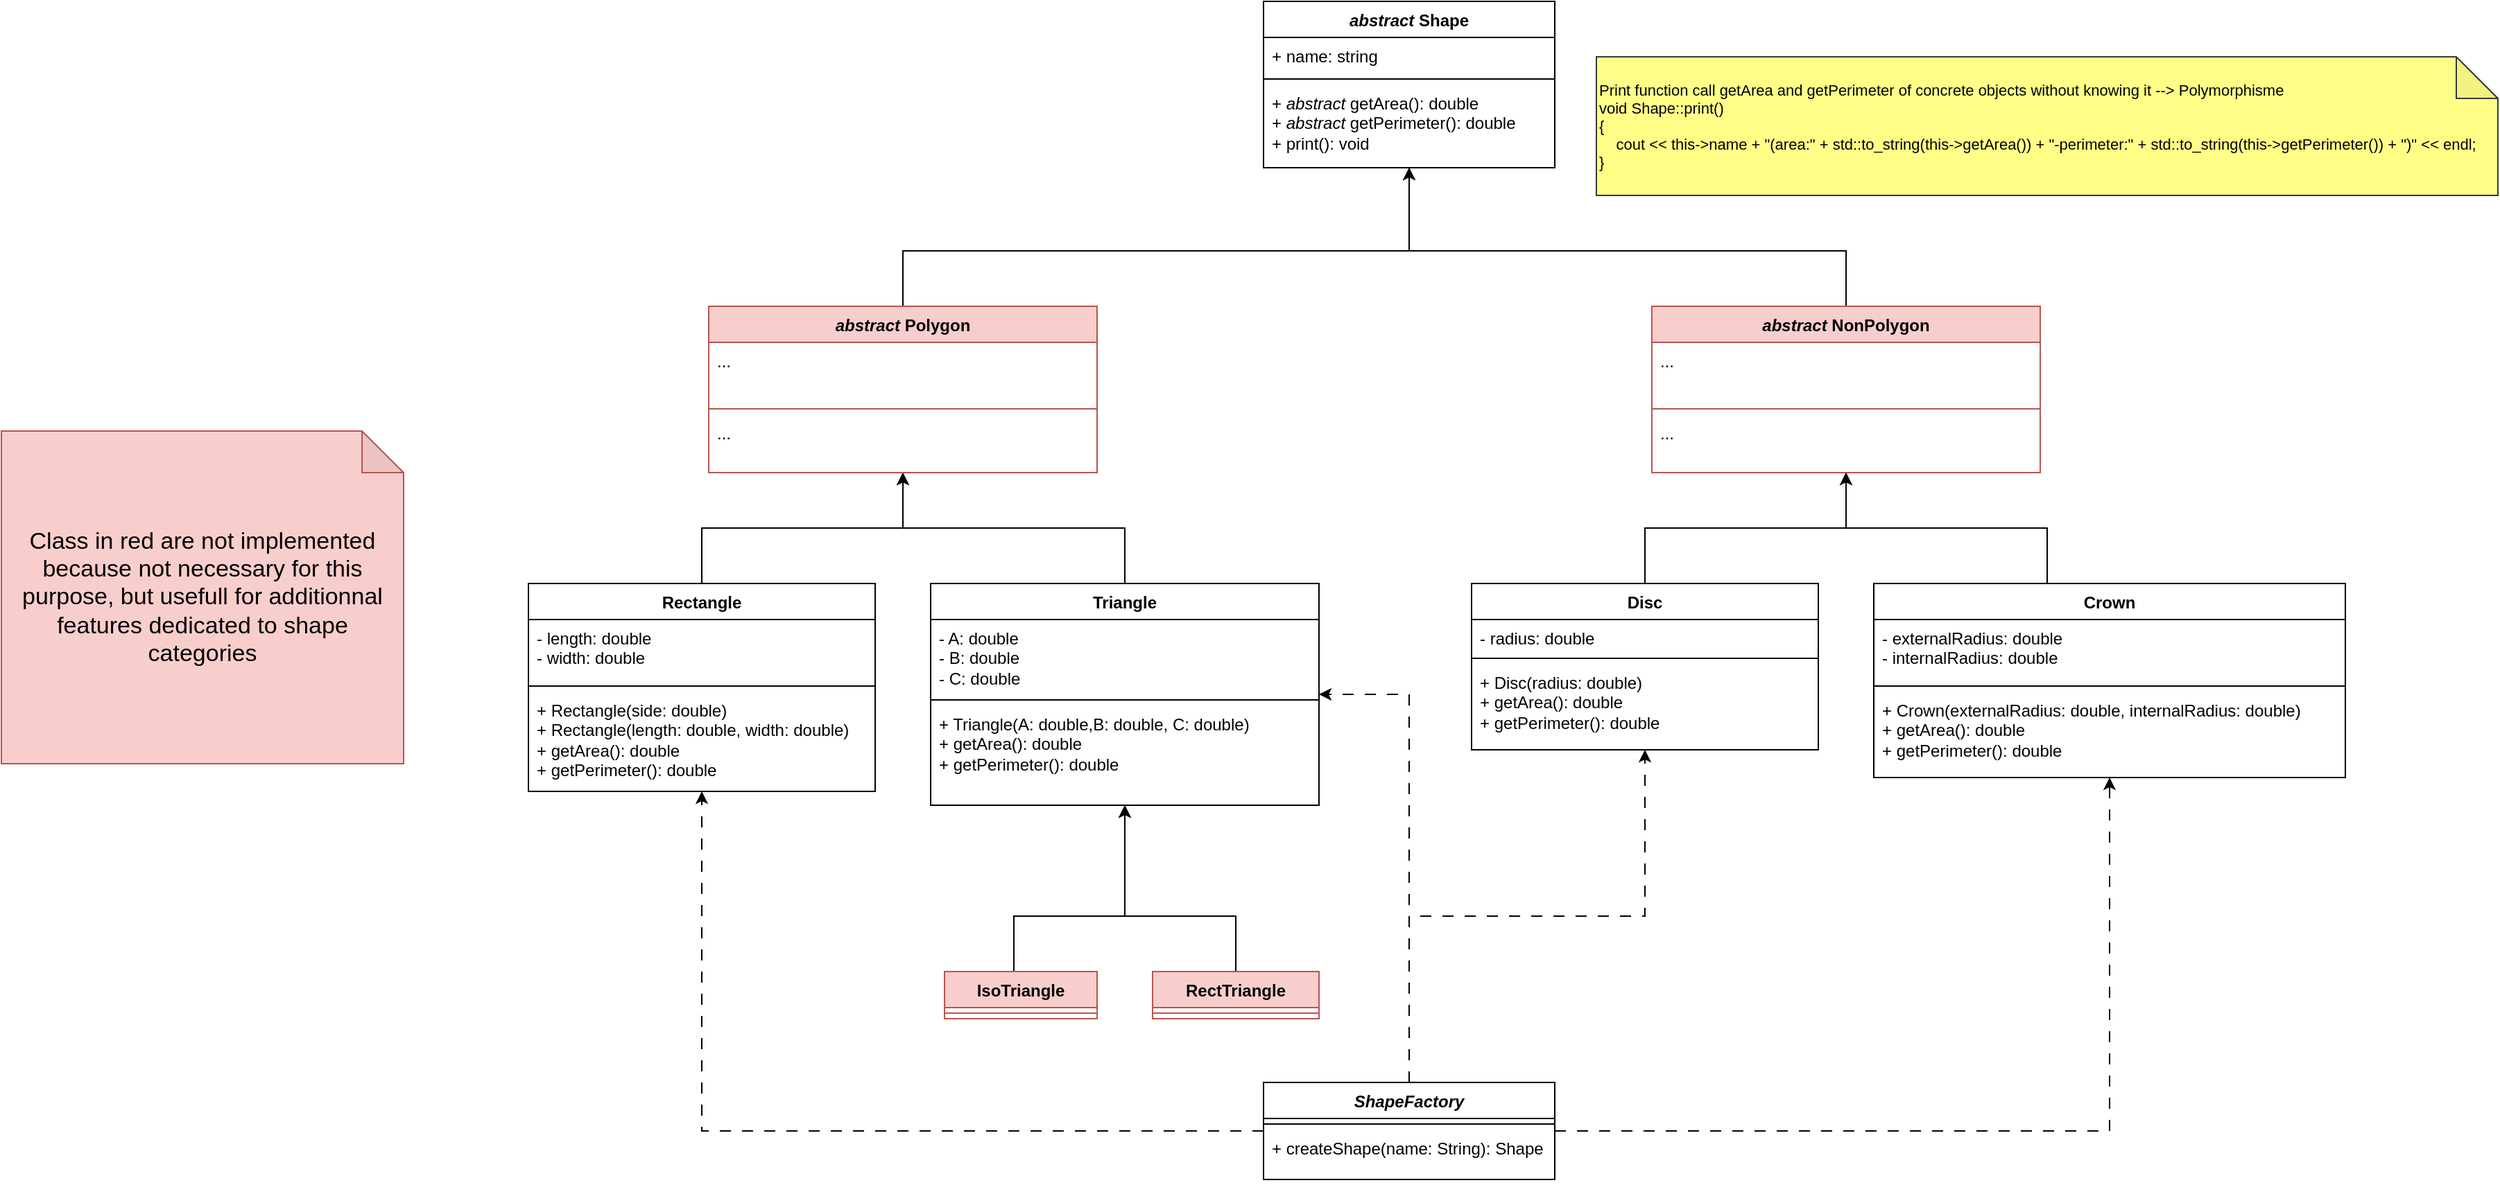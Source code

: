 <mxfile version="21.6.5" type="github">
  <diagram name="Page-1" id="phjLB51XwM0DjDmtoRBh">
    <mxGraphModel dx="2620" dy="976" grid="1" gridSize="10" guides="1" tooltips="1" connect="1" arrows="1" fold="1" page="1" pageScale="1" pageWidth="827" pageHeight="1169" math="0" shadow="0">
      <root>
        <mxCell id="0" />
        <mxCell id="1" parent="0" />
        <mxCell id="9Tjhe4GrTpZhagCLWu9C-1" value="&lt;i&gt;abstract &lt;/i&gt;Shape" style="swimlane;fontStyle=1;align=center;verticalAlign=top;childLayout=stackLayout;horizontal=1;startSize=26;horizontalStack=0;resizeParent=1;resizeParentMax=0;resizeLast=0;collapsible=1;marginBottom=0;whiteSpace=wrap;html=1;" parent="1" vertex="1">
          <mxGeometry x="520" y="20" width="210" height="120" as="geometry" />
        </mxCell>
        <mxCell id="9Tjhe4GrTpZhagCLWu9C-2" value="+ name: string" style="text;strokeColor=none;fillColor=none;align=left;verticalAlign=top;spacingLeft=4;spacingRight=4;overflow=hidden;rotatable=0;points=[[0,0.5],[1,0.5]];portConstraint=eastwest;whiteSpace=wrap;html=1;" parent="9Tjhe4GrTpZhagCLWu9C-1" vertex="1">
          <mxGeometry y="26" width="210" height="26" as="geometry" />
        </mxCell>
        <mxCell id="9Tjhe4GrTpZhagCLWu9C-3" value="" style="line;strokeWidth=1;fillColor=none;align=left;verticalAlign=middle;spacingTop=-1;spacingLeft=3;spacingRight=3;rotatable=0;labelPosition=right;points=[];portConstraint=eastwest;strokeColor=inherit;" parent="9Tjhe4GrTpZhagCLWu9C-1" vertex="1">
          <mxGeometry y="52" width="210" height="8" as="geometry" />
        </mxCell>
        <mxCell id="9Tjhe4GrTpZhagCLWu9C-4" value="+ &lt;i&gt;abstract &lt;/i&gt;getArea(): double&lt;br&gt;+ &lt;i&gt;abstract &lt;/i&gt;getPerimeter(): double&lt;br&gt;+ print(): void" style="text;strokeColor=none;fillColor=none;align=left;verticalAlign=top;spacingLeft=4;spacingRight=4;overflow=hidden;rotatable=0;points=[[0,0.5],[1,0.5]];portConstraint=eastwest;whiteSpace=wrap;html=1;" parent="9Tjhe4GrTpZhagCLWu9C-1" vertex="1">
          <mxGeometry y="60" width="210" height="60" as="geometry" />
        </mxCell>
        <mxCell id="9Tjhe4GrTpZhagCLWu9C-55" style="edgeStyle=orthogonalEdgeStyle;rounded=0;orthogonalLoop=1;jettySize=auto;html=1;" parent="1" source="9Tjhe4GrTpZhagCLWu9C-5" target="9Tjhe4GrTpZhagCLWu9C-43" edge="1">
          <mxGeometry relative="1" as="geometry">
            <Array as="points">
              <mxPoint x="115" y="400" />
              <mxPoint x="260" y="400" />
            </Array>
          </mxGeometry>
        </mxCell>
        <mxCell id="9Tjhe4GrTpZhagCLWu9C-5" value="Rectangle" style="swimlane;fontStyle=1;align=center;verticalAlign=top;childLayout=stackLayout;horizontal=1;startSize=26;horizontalStack=0;resizeParent=1;resizeParentMax=0;resizeLast=0;collapsible=1;marginBottom=0;whiteSpace=wrap;html=1;" parent="1" vertex="1">
          <mxGeometry x="-10" y="440" width="250" height="150" as="geometry" />
        </mxCell>
        <mxCell id="9Tjhe4GrTpZhagCLWu9C-6" value="- length: double&lt;br&gt;- width: double" style="text;strokeColor=none;fillColor=none;align=left;verticalAlign=top;spacingLeft=4;spacingRight=4;overflow=hidden;rotatable=0;points=[[0,0.5],[1,0.5]];portConstraint=eastwest;whiteSpace=wrap;html=1;" parent="9Tjhe4GrTpZhagCLWu9C-5" vertex="1">
          <mxGeometry y="26" width="250" height="44" as="geometry" />
        </mxCell>
        <mxCell id="9Tjhe4GrTpZhagCLWu9C-7" value="" style="line;strokeWidth=1;fillColor=none;align=left;verticalAlign=middle;spacingTop=-1;spacingLeft=3;spacingRight=3;rotatable=0;labelPosition=right;points=[];portConstraint=eastwest;strokeColor=inherit;" parent="9Tjhe4GrTpZhagCLWu9C-5" vertex="1">
          <mxGeometry y="70" width="250" height="8" as="geometry" />
        </mxCell>
        <mxCell id="9Tjhe4GrTpZhagCLWu9C-8" value="+ Rectangle(side: double)&lt;br&gt;+ Rectangle(length: double, width: double)&lt;br&gt;+&amp;nbsp;getArea(): double&lt;br style=&quot;border-color: var(--border-color);&quot;&gt;+&amp;nbsp;getPerimeter(): double" style="text;strokeColor=none;fillColor=none;align=left;verticalAlign=top;spacingLeft=4;spacingRight=4;overflow=hidden;rotatable=0;points=[[0,0.5],[1,0.5]];portConstraint=eastwest;whiteSpace=wrap;html=1;" parent="9Tjhe4GrTpZhagCLWu9C-5" vertex="1">
          <mxGeometry y="78" width="250" height="72" as="geometry" />
        </mxCell>
        <mxCell id="9Tjhe4GrTpZhagCLWu9C-56" style="edgeStyle=orthogonalEdgeStyle;rounded=0;orthogonalLoop=1;jettySize=auto;html=1;" parent="1" source="9Tjhe4GrTpZhagCLWu9C-9" target="9Tjhe4GrTpZhagCLWu9C-43" edge="1">
          <mxGeometry relative="1" as="geometry">
            <Array as="points">
              <mxPoint x="420" y="400" />
              <mxPoint x="260" y="400" />
            </Array>
          </mxGeometry>
        </mxCell>
        <mxCell id="9Tjhe4GrTpZhagCLWu9C-9" value="Triangle" style="swimlane;fontStyle=1;align=center;verticalAlign=top;childLayout=stackLayout;horizontal=1;startSize=26;horizontalStack=0;resizeParent=1;resizeParentMax=0;resizeLast=0;collapsible=1;marginBottom=0;whiteSpace=wrap;html=1;" parent="1" vertex="1">
          <mxGeometry x="280" y="440" width="280" height="160" as="geometry" />
        </mxCell>
        <mxCell id="9Tjhe4GrTpZhagCLWu9C-10" value="- A: double&lt;br&gt;- B: double&lt;br&gt;- C: double" style="text;strokeColor=none;fillColor=none;align=left;verticalAlign=top;spacingLeft=4;spacingRight=4;overflow=hidden;rotatable=0;points=[[0,0.5],[1,0.5]];portConstraint=eastwest;whiteSpace=wrap;html=1;" parent="9Tjhe4GrTpZhagCLWu9C-9" vertex="1">
          <mxGeometry y="26" width="280" height="54" as="geometry" />
        </mxCell>
        <mxCell id="9Tjhe4GrTpZhagCLWu9C-11" value="" style="line;strokeWidth=1;fillColor=none;align=left;verticalAlign=middle;spacingTop=-1;spacingLeft=3;spacingRight=3;rotatable=0;labelPosition=right;points=[];portConstraint=eastwest;strokeColor=inherit;" parent="9Tjhe4GrTpZhagCLWu9C-9" vertex="1">
          <mxGeometry y="80" width="280" height="8" as="geometry" />
        </mxCell>
        <mxCell id="9Tjhe4GrTpZhagCLWu9C-12" value="+ Triangle(A: double,B: double, C: double)&lt;br&gt;+&amp;nbsp;getArea(): double&lt;br style=&quot;border-color: var(--border-color);&quot;&gt;+&amp;nbsp;getPerimeter(): double" style="text;strokeColor=none;fillColor=none;align=left;verticalAlign=top;spacingLeft=4;spacingRight=4;overflow=hidden;rotatable=0;points=[[0,0.5],[1,0.5]];portConstraint=eastwest;whiteSpace=wrap;html=1;" parent="9Tjhe4GrTpZhagCLWu9C-9" vertex="1">
          <mxGeometry y="88" width="280" height="72" as="geometry" />
        </mxCell>
        <mxCell id="9Tjhe4GrTpZhagCLWu9C-60" style="edgeStyle=orthogonalEdgeStyle;rounded=0;orthogonalLoop=1;jettySize=auto;html=1;" parent="1" source="9Tjhe4GrTpZhagCLWu9C-13" target="9Tjhe4GrTpZhagCLWu9C-4" edge="1">
          <mxGeometry relative="1" as="geometry">
            <Array as="points">
              <mxPoint x="940" y="200" />
              <mxPoint x="625" y="200" />
            </Array>
          </mxGeometry>
        </mxCell>
        <mxCell id="9Tjhe4GrTpZhagCLWu9C-13" value="&lt;i&gt;abstract &lt;/i&gt;NonPolygon" style="swimlane;fontStyle=1;align=center;verticalAlign=top;childLayout=stackLayout;horizontal=1;startSize=26;horizontalStack=0;resizeParent=1;resizeParentMax=0;resizeLast=0;collapsible=1;marginBottom=0;whiteSpace=wrap;html=1;fillColor=#f8cecc;strokeColor=#b85450;" parent="1" vertex="1">
          <mxGeometry x="800" y="240" width="280" height="120" as="geometry" />
        </mxCell>
        <mxCell id="9Tjhe4GrTpZhagCLWu9C-14" value="..." style="text;strokeColor=none;fillColor=none;align=left;verticalAlign=top;spacingLeft=4;spacingRight=4;overflow=hidden;rotatable=0;points=[[0,0.5],[1,0.5]];portConstraint=eastwest;whiteSpace=wrap;html=1;" parent="9Tjhe4GrTpZhagCLWu9C-13" vertex="1">
          <mxGeometry y="26" width="280" height="44" as="geometry" />
        </mxCell>
        <mxCell id="9Tjhe4GrTpZhagCLWu9C-15" value="" style="line;strokeWidth=1;fillColor=none;align=left;verticalAlign=middle;spacingTop=-1;spacingLeft=3;spacingRight=3;rotatable=0;labelPosition=right;points=[];portConstraint=eastwest;strokeColor=inherit;" parent="9Tjhe4GrTpZhagCLWu9C-13" vertex="1">
          <mxGeometry y="70" width="280" height="8" as="geometry" />
        </mxCell>
        <mxCell id="9Tjhe4GrTpZhagCLWu9C-16" value="..." style="text;strokeColor=none;fillColor=none;align=left;verticalAlign=top;spacingLeft=4;spacingRight=4;overflow=hidden;rotatable=0;points=[[0,0.5],[1,0.5]];portConstraint=eastwest;whiteSpace=wrap;html=1;" parent="9Tjhe4GrTpZhagCLWu9C-13" vertex="1">
          <mxGeometry y="78" width="280" height="42" as="geometry" />
        </mxCell>
        <mxCell id="9Tjhe4GrTpZhagCLWu9C-57" style="edgeStyle=orthogonalEdgeStyle;rounded=0;orthogonalLoop=1;jettySize=auto;html=1;" parent="1" source="9Tjhe4GrTpZhagCLWu9C-31" target="9Tjhe4GrTpZhagCLWu9C-16" edge="1">
          <mxGeometry relative="1" as="geometry">
            <Array as="points">
              <mxPoint x="795" y="400" />
              <mxPoint x="940" y="400" />
            </Array>
          </mxGeometry>
        </mxCell>
        <mxCell id="9Tjhe4GrTpZhagCLWu9C-31" value="Disc" style="swimlane;fontStyle=1;align=center;verticalAlign=top;childLayout=stackLayout;horizontal=1;startSize=26;horizontalStack=0;resizeParent=1;resizeParentMax=0;resizeLast=0;collapsible=1;marginBottom=0;whiteSpace=wrap;html=1;" parent="1" vertex="1">
          <mxGeometry x="670" y="440" width="250" height="120" as="geometry" />
        </mxCell>
        <mxCell id="9Tjhe4GrTpZhagCLWu9C-32" value="- radius: double" style="text;strokeColor=none;fillColor=none;align=left;verticalAlign=top;spacingLeft=4;spacingRight=4;overflow=hidden;rotatable=0;points=[[0,0.5],[1,0.5]];portConstraint=eastwest;whiteSpace=wrap;html=1;" parent="9Tjhe4GrTpZhagCLWu9C-31" vertex="1">
          <mxGeometry y="26" width="250" height="24" as="geometry" />
        </mxCell>
        <mxCell id="9Tjhe4GrTpZhagCLWu9C-33" value="" style="line;strokeWidth=1;fillColor=none;align=left;verticalAlign=middle;spacingTop=-1;spacingLeft=3;spacingRight=3;rotatable=0;labelPosition=right;points=[];portConstraint=eastwest;strokeColor=inherit;" parent="9Tjhe4GrTpZhagCLWu9C-31" vertex="1">
          <mxGeometry y="50" width="250" height="8" as="geometry" />
        </mxCell>
        <mxCell id="9Tjhe4GrTpZhagCLWu9C-34" value="+ Disc(radius: double)&lt;br&gt;+&amp;nbsp;getArea(): double&lt;br style=&quot;border-color: var(--border-color);&quot;&gt;+&amp;nbsp;getPerimeter(): double" style="text;strokeColor=none;fillColor=none;align=left;verticalAlign=top;spacingLeft=4;spacingRight=4;overflow=hidden;rotatable=0;points=[[0,0.5],[1,0.5]];portConstraint=eastwest;whiteSpace=wrap;html=1;" parent="9Tjhe4GrTpZhagCLWu9C-31" vertex="1">
          <mxGeometry y="58" width="250" height="62" as="geometry" />
        </mxCell>
        <mxCell id="9Tjhe4GrTpZhagCLWu9C-58" style="edgeStyle=orthogonalEdgeStyle;rounded=0;orthogonalLoop=1;jettySize=auto;html=1;" parent="1" source="9Tjhe4GrTpZhagCLWu9C-36" target="9Tjhe4GrTpZhagCLWu9C-16" edge="1">
          <mxGeometry relative="1" as="geometry">
            <Array as="points">
              <mxPoint x="1085" y="400" />
              <mxPoint x="940" y="400" />
            </Array>
          </mxGeometry>
        </mxCell>
        <mxCell id="9Tjhe4GrTpZhagCLWu9C-36" value="Crown" style="swimlane;fontStyle=1;align=center;verticalAlign=top;childLayout=stackLayout;horizontal=1;startSize=26;horizontalStack=0;resizeParent=1;resizeParentMax=0;resizeLast=0;collapsible=1;marginBottom=0;whiteSpace=wrap;html=1;" parent="1" vertex="1">
          <mxGeometry x="960" y="440" width="340" height="140" as="geometry" />
        </mxCell>
        <mxCell id="9Tjhe4GrTpZhagCLWu9C-37" value="- externalRadius: double&lt;br style=&quot;border-color: var(--border-color);&quot;&gt;- internalRadius: double" style="text;strokeColor=none;fillColor=none;align=left;verticalAlign=top;spacingLeft=4;spacingRight=4;overflow=hidden;rotatable=0;points=[[0,0.5],[1,0.5]];portConstraint=eastwest;whiteSpace=wrap;html=1;" parent="9Tjhe4GrTpZhagCLWu9C-36" vertex="1">
          <mxGeometry y="26" width="340" height="44" as="geometry" />
        </mxCell>
        <mxCell id="9Tjhe4GrTpZhagCLWu9C-38" value="" style="line;strokeWidth=1;fillColor=none;align=left;verticalAlign=middle;spacingTop=-1;spacingLeft=3;spacingRight=3;rotatable=0;labelPosition=right;points=[];portConstraint=eastwest;strokeColor=inherit;" parent="9Tjhe4GrTpZhagCLWu9C-36" vertex="1">
          <mxGeometry y="70" width="340" height="8" as="geometry" />
        </mxCell>
        <mxCell id="9Tjhe4GrTpZhagCLWu9C-39" value="+ Crown(externalRadius: double, internalRadius: double)&lt;br&gt;+&amp;nbsp;getArea(): double&lt;br style=&quot;border-color: var(--border-color);&quot;&gt;+&amp;nbsp;getPerimeter(): double" style="text;strokeColor=none;fillColor=none;align=left;verticalAlign=top;spacingLeft=4;spacingRight=4;overflow=hidden;rotatable=0;points=[[0,0.5],[1,0.5]];portConstraint=eastwest;whiteSpace=wrap;html=1;" parent="9Tjhe4GrTpZhagCLWu9C-36" vertex="1">
          <mxGeometry y="78" width="340" height="62" as="geometry" />
        </mxCell>
        <mxCell id="9Tjhe4GrTpZhagCLWu9C-59" style="edgeStyle=orthogonalEdgeStyle;rounded=0;orthogonalLoop=1;jettySize=auto;html=1;" parent="1" source="9Tjhe4GrTpZhagCLWu9C-40" target="9Tjhe4GrTpZhagCLWu9C-4" edge="1">
          <mxGeometry relative="1" as="geometry">
            <Array as="points">
              <mxPoint x="260" y="200" />
              <mxPoint x="625" y="200" />
            </Array>
          </mxGeometry>
        </mxCell>
        <mxCell id="9Tjhe4GrTpZhagCLWu9C-40" value="&lt;i&gt;abstract &lt;/i&gt;Polygon" style="swimlane;fontStyle=1;align=center;verticalAlign=top;childLayout=stackLayout;horizontal=1;startSize=26;horizontalStack=0;resizeParent=1;resizeParentMax=0;resizeLast=0;collapsible=1;marginBottom=0;whiteSpace=wrap;html=1;fillColor=#f8cecc;strokeColor=#b85450;" parent="1" vertex="1">
          <mxGeometry x="120" y="240" width="280" height="120" as="geometry" />
        </mxCell>
        <mxCell id="9Tjhe4GrTpZhagCLWu9C-41" value="..." style="text;strokeColor=none;fillColor=none;align=left;verticalAlign=top;spacingLeft=4;spacingRight=4;overflow=hidden;rotatable=0;points=[[0,0.5],[1,0.5]];portConstraint=eastwest;whiteSpace=wrap;html=1;" parent="9Tjhe4GrTpZhagCLWu9C-40" vertex="1">
          <mxGeometry y="26" width="280" height="44" as="geometry" />
        </mxCell>
        <mxCell id="9Tjhe4GrTpZhagCLWu9C-42" value="" style="line;strokeWidth=1;fillColor=none;align=left;verticalAlign=middle;spacingTop=-1;spacingLeft=3;spacingRight=3;rotatable=0;labelPosition=right;points=[];portConstraint=eastwest;strokeColor=inherit;" parent="9Tjhe4GrTpZhagCLWu9C-40" vertex="1">
          <mxGeometry y="70" width="280" height="8" as="geometry" />
        </mxCell>
        <mxCell id="9Tjhe4GrTpZhagCLWu9C-43" value="..." style="text;strokeColor=none;fillColor=none;align=left;verticalAlign=top;spacingLeft=4;spacingRight=4;overflow=hidden;rotatable=0;points=[[0,0.5],[1,0.5]];portConstraint=eastwest;whiteSpace=wrap;html=1;" parent="9Tjhe4GrTpZhagCLWu9C-40" vertex="1">
          <mxGeometry y="78" width="280" height="42" as="geometry" />
        </mxCell>
        <mxCell id="9Tjhe4GrTpZhagCLWu9C-53" style="edgeStyle=orthogonalEdgeStyle;rounded=0;orthogonalLoop=1;jettySize=auto;html=1;" parent="1" source="9Tjhe4GrTpZhagCLWu9C-44" target="9Tjhe4GrTpZhagCLWu9C-12" edge="1">
          <mxGeometry relative="1" as="geometry">
            <Array as="points">
              <mxPoint x="340" y="680" />
              <mxPoint x="420" y="680" />
            </Array>
          </mxGeometry>
        </mxCell>
        <mxCell id="9Tjhe4GrTpZhagCLWu9C-44" value="IsoTriangle" style="swimlane;fontStyle=1;align=center;verticalAlign=top;childLayout=stackLayout;horizontal=1;startSize=26;horizontalStack=0;resizeParent=1;resizeParentMax=0;resizeLast=0;collapsible=1;marginBottom=0;whiteSpace=wrap;html=1;fillColor=#f8cecc;strokeColor=#b85450;" parent="1" vertex="1">
          <mxGeometry x="290" y="720" width="110" height="34" as="geometry" />
        </mxCell>
        <mxCell id="9Tjhe4GrTpZhagCLWu9C-46" value="" style="line;strokeWidth=1;fillColor=none;align=left;verticalAlign=middle;spacingTop=-1;spacingLeft=3;spacingRight=3;rotatable=0;labelPosition=right;points=[];portConstraint=eastwest;strokeColor=inherit;" parent="9Tjhe4GrTpZhagCLWu9C-44" vertex="1">
          <mxGeometry y="26" width="110" height="8" as="geometry" />
        </mxCell>
        <mxCell id="9Tjhe4GrTpZhagCLWu9C-54" style="edgeStyle=orthogonalEdgeStyle;rounded=0;orthogonalLoop=1;jettySize=auto;html=1;" parent="1" source="9Tjhe4GrTpZhagCLWu9C-49" target="9Tjhe4GrTpZhagCLWu9C-12" edge="1">
          <mxGeometry relative="1" as="geometry">
            <Array as="points">
              <mxPoint x="500" y="680" />
              <mxPoint x="420" y="680" />
            </Array>
          </mxGeometry>
        </mxCell>
        <mxCell id="9Tjhe4GrTpZhagCLWu9C-49" value="RectTriangle" style="swimlane;fontStyle=1;align=center;verticalAlign=top;childLayout=stackLayout;horizontal=1;startSize=26;horizontalStack=0;resizeParent=1;resizeParentMax=0;resizeLast=0;collapsible=1;marginBottom=0;whiteSpace=wrap;html=1;fillColor=#f8cecc;strokeColor=#b85450;" parent="1" vertex="1">
          <mxGeometry x="440" y="720" width="120" height="34" as="geometry" />
        </mxCell>
        <mxCell id="9Tjhe4GrTpZhagCLWu9C-51" value="" style="line;strokeWidth=1;fillColor=none;align=left;verticalAlign=middle;spacingTop=-1;spacingLeft=3;spacingRight=3;rotatable=0;labelPosition=right;points=[];portConstraint=eastwest;strokeColor=inherit;" parent="9Tjhe4GrTpZhagCLWu9C-49" vertex="1">
          <mxGeometry y="26" width="120" height="8" as="geometry" />
        </mxCell>
        <mxCell id="9Tjhe4GrTpZhagCLWu9C-69" style="edgeStyle=orthogonalEdgeStyle;rounded=0;orthogonalLoop=1;jettySize=auto;html=1;dashed=1;dashPattern=8 8;" parent="1" source="9Tjhe4GrTpZhagCLWu9C-61" target="9Tjhe4GrTpZhagCLWu9C-36" edge="1">
          <mxGeometry relative="1" as="geometry" />
        </mxCell>
        <mxCell id="9Tjhe4GrTpZhagCLWu9C-70" style="edgeStyle=orthogonalEdgeStyle;rounded=0;orthogonalLoop=1;jettySize=auto;html=1;dashed=1;dashPattern=8 8;" parent="1" source="9Tjhe4GrTpZhagCLWu9C-61" target="9Tjhe4GrTpZhagCLWu9C-9" edge="1">
          <mxGeometry relative="1" as="geometry">
            <Array as="points">
              <mxPoint x="625" y="520" />
            </Array>
          </mxGeometry>
        </mxCell>
        <mxCell id="9Tjhe4GrTpZhagCLWu9C-71" style="edgeStyle=orthogonalEdgeStyle;rounded=0;orthogonalLoop=1;jettySize=auto;html=1;dashed=1;dashPattern=8 8;" parent="1" source="9Tjhe4GrTpZhagCLWu9C-61" target="9Tjhe4GrTpZhagCLWu9C-31" edge="1">
          <mxGeometry relative="1" as="geometry" />
        </mxCell>
        <mxCell id="9Tjhe4GrTpZhagCLWu9C-72" style="edgeStyle=orthogonalEdgeStyle;rounded=0;orthogonalLoop=1;jettySize=auto;html=1;dashed=1;dashPattern=8 8;" parent="1" source="9Tjhe4GrTpZhagCLWu9C-61" target="9Tjhe4GrTpZhagCLWu9C-5" edge="1">
          <mxGeometry relative="1" as="geometry" />
        </mxCell>
        <mxCell id="9Tjhe4GrTpZhagCLWu9C-61" value="&lt;i&gt;ShapeFactory&lt;/i&gt;" style="swimlane;fontStyle=1;align=center;verticalAlign=top;childLayout=stackLayout;horizontal=1;startSize=26;horizontalStack=0;resizeParent=1;resizeParentMax=0;resizeLast=0;collapsible=1;marginBottom=0;whiteSpace=wrap;html=1;" parent="1" vertex="1">
          <mxGeometry x="520" y="800" width="210" height="70" as="geometry" />
        </mxCell>
        <mxCell id="9Tjhe4GrTpZhagCLWu9C-63" value="" style="line;strokeWidth=1;fillColor=none;align=left;verticalAlign=middle;spacingTop=-1;spacingLeft=3;spacingRight=3;rotatable=0;labelPosition=right;points=[];portConstraint=eastwest;strokeColor=inherit;" parent="9Tjhe4GrTpZhagCLWu9C-61" vertex="1">
          <mxGeometry y="26" width="210" height="8" as="geometry" />
        </mxCell>
        <mxCell id="9Tjhe4GrTpZhagCLWu9C-64" value="+ createShape(name: String): Shape" style="text;strokeColor=none;fillColor=none;align=left;verticalAlign=top;spacingLeft=4;spacingRight=4;overflow=hidden;rotatable=0;points=[[0,0.5],[1,0.5]];portConstraint=eastwest;whiteSpace=wrap;html=1;" parent="9Tjhe4GrTpZhagCLWu9C-61" vertex="1">
          <mxGeometry y="34" width="210" height="36" as="geometry" />
        </mxCell>
        <mxCell id="9Tjhe4GrTpZhagCLWu9C-74" value="&lt;font style=&quot;font-size: 17px;&quot;&gt;Class in red are not implemented because not necessary for this purpose, but usefull for additionnal features dedicated to shape categories&lt;/font&gt;" style="shape=note;whiteSpace=wrap;html=1;backgroundOutline=1;darkOpacity=0.05;fillColor=#f8cecc;strokeColor=#b85450;" parent="1" vertex="1">
          <mxGeometry x="-390" y="330" width="290" height="240" as="geometry" />
        </mxCell>
        <mxCell id="9Tjhe4GrTpZhagCLWu9C-75" value="&lt;div style=&quot;font-size: 11px;&quot;&gt;&lt;font style=&quot;font-size: 11px;&quot;&gt;Print function call getArea and getPerimeter of concrete objects without knowing it --&amp;gt; Polymorphisme&lt;/font&gt;&lt;/div&gt;&lt;div style=&quot;font-size: 11px;&quot;&gt;&lt;font style=&quot;font-size: 11px;&quot;&gt;void Shape::print()&lt;/font&gt;&lt;/div&gt;&lt;div style=&quot;font-size: 11px;&quot;&gt;&lt;font style=&quot;font-size: 11px;&quot;&gt;{&lt;/font&gt;&lt;/div&gt;&lt;div style=&quot;font-size: 11px;&quot;&gt;&lt;font style=&quot;font-size: 11px;&quot;&gt;&amp;nbsp; &amp;nbsp; cout &amp;lt;&amp;lt; this-&amp;gt;name + &quot;(area:&quot; + std::to_string(this-&amp;gt;getArea()) + &quot;-perimeter:&quot; + std::to_string(this-&amp;gt;getPerimeter()) + &quot;)&quot; &amp;lt;&amp;lt; endl;&lt;/font&gt;&lt;/div&gt;&lt;div style=&quot;font-size: 11px;&quot;&gt;&lt;font style=&quot;font-size: 11px;&quot;&gt;}&lt;/font&gt;&lt;/div&gt;" style="shape=note;whiteSpace=wrap;html=1;backgroundOutline=1;darkOpacity=0.05;fillColor=#ffff88;strokeColor=#36393d;align=left;" parent="1" vertex="1">
          <mxGeometry x="760" y="60" width="650" height="100" as="geometry" />
        </mxCell>
      </root>
    </mxGraphModel>
  </diagram>
</mxfile>
